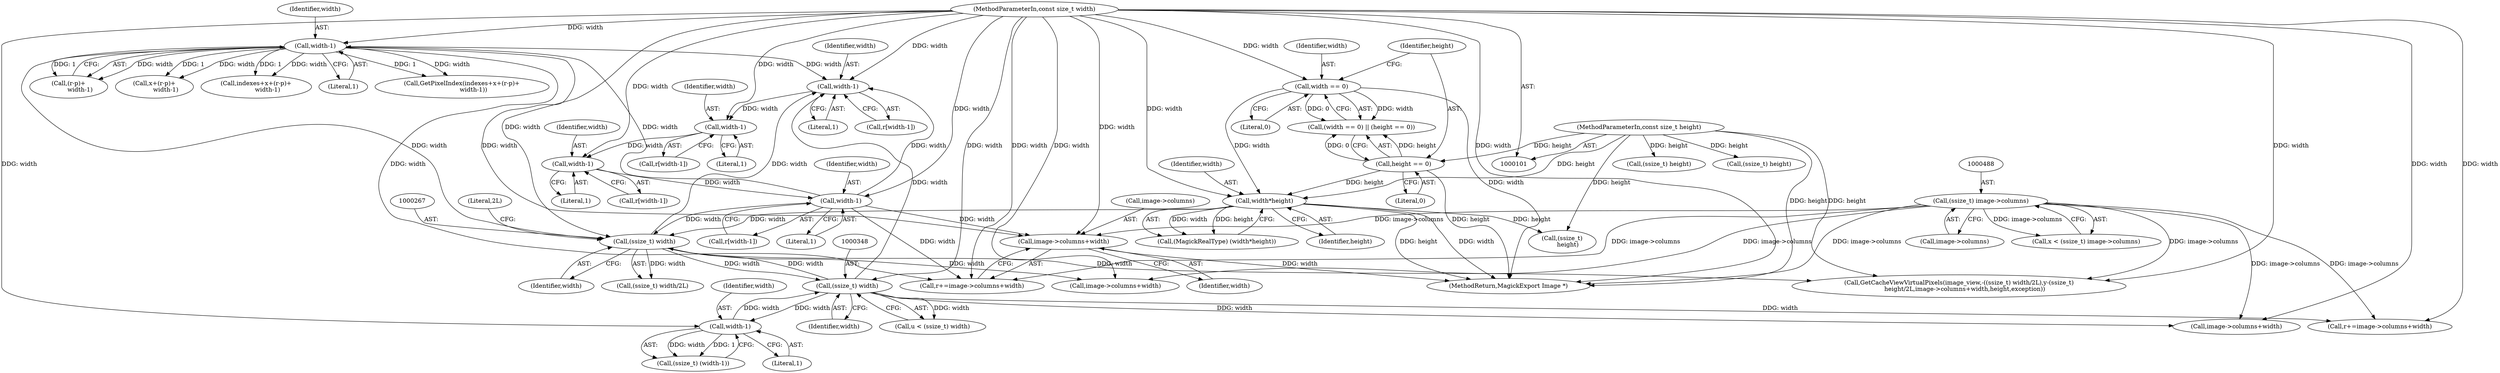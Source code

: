 digraph "0_ImageMagick6_35c7032723d85eee7318ff6c82f031fa2666b773@pointer" {
"1000680" [label="(Call,image->columns+width)"];
"1000487" [label="(Call,(ssize_t) image->columns)"];
"1000675" [label="(Call,width-1)"];
"1000650" [label="(Call,width-1)"];
"1000639" [label="(Call,width-1)"];
"1000628" [label="(Call,width-1)"];
"1000617" [label="(Call,width-1)"];
"1000103" [label="(MethodParameterIn,const size_t width)"];
"1000347" [label="(Call,(ssize_t) width)"];
"1000358" [label="(Call,width-1)"];
"1000266" [label="(Call,(ssize_t) width)"];
"1000218" [label="(Call,width*height)"];
"1000175" [label="(Call,width == 0)"];
"1000178" [label="(Call,height == 0)"];
"1000104" [label="(MethodParameterIn,const size_t height)"];
"1000266" [label="(Call,(ssize_t) width)"];
"1000356" [label="(Call,(ssize_t) (width-1))"];
"1000615" [label="(Call,r[width-1])"];
"1000179" [label="(Identifier,height)"];
"1000269" [label="(Literal,2L)"];
"1000651" [label="(Identifier,width)"];
"1000103" [label="(MethodParameterIn,const size_t width)"];
"1000104" [label="(MethodParameterIn,const size_t height)"];
"1000678" [label="(Call,r+=image->columns+width)"];
"1000652" [label="(Literal,1)"];
"1000219" [label="(Identifier,width)"];
"1000619" [label="(Literal,1)"];
"1000648" [label="(Call,r[width-1])"];
"1000641" [label="(Literal,1)"];
"1000175" [label="(Call,width == 0)"];
"1000485" [label="(Call,x < (ssize_t) image->columns)"];
"1000669" [label="(Call,x+(r-p)+\n            width-1)"];
"1000667" [label="(Call,indexes+x+(r-p)+\n            width-1)"];
"1000639" [label="(Call,width-1)"];
"1000628" [label="(Call,width-1)"];
"1000262" [label="(Call,GetCacheViewVirtualPixels(image_view,-((ssize_t) width/2L),y-(ssize_t)\n      height/2L,image->columns+width,height,exception))"];
"1000476" [label="(Call,image->columns+width)"];
"1000220" [label="(Identifier,height)"];
"1000174" [label="(Call,(width == 0) || (height == 0))"];
"1000677" [label="(Literal,1)"];
"1000680" [label="(Call,image->columns+width)"];
"1000176" [label="(Identifier,width)"];
"1000474" [label="(Call,r+=image->columns+width)"];
"1000358" [label="(Call,width-1)"];
"1000640" [label="(Identifier,width)"];
"1000637" [label="(Call,r[width-1])"];
"1000487" [label="(Call,(ssize_t) image->columns)"];
"1000618" [label="(Identifier,width)"];
"1000345" [label="(Call,u < (ssize_t) width)"];
"1000666" [label="(Call,GetPixelIndex(indexes+x+(r-p)+\n            width-1))"];
"1000359" [label="(Identifier,width)"];
"1000265" [label="(Call,(ssize_t) width/2L)"];
"1000177" [label="(Literal,0)"];
"1000347" [label="(Call,(ssize_t) width)"];
"1000489" [label="(Call,image->columns)"];
"1000893" [label="(MethodReturn,MagickExport Image *)"];
"1000218" [label="(Call,width*height)"];
"1000671" [label="(Call,(r-p)+\n            width-1)"];
"1000277" [label="(Call,image->columns+width)"];
"1000626" [label="(Call,r[width-1])"];
"1000681" [label="(Call,image->columns)"];
"1000630" [label="(Literal,1)"];
"1000650" [label="(Call,width-1)"];
"1000180" [label="(Literal,0)"];
"1000178" [label="(Call,height == 0)"];
"1000349" [label="(Identifier,width)"];
"1000675" [label="(Call,width-1)"];
"1000617" [label="(Call,width-1)"];
"1000273" [label="(Call,(ssize_t)\n      height)"];
"1000684" [label="(Identifier,width)"];
"1000268" [label="(Identifier,width)"];
"1000360" [label="(Literal,1)"];
"1000335" [label="(Call,(ssize_t) height)"];
"1000546" [label="(Call,(ssize_t) height)"];
"1000676" [label="(Identifier,width)"];
"1000629" [label="(Identifier,width)"];
"1000216" [label="(Call,(MagickRealType) (width*height))"];
"1000680" -> "1000678"  [label="AST: "];
"1000680" -> "1000684"  [label="CFG: "];
"1000681" -> "1000680"  [label="AST: "];
"1000684" -> "1000680"  [label="AST: "];
"1000678" -> "1000680"  [label="CFG: "];
"1000680" -> "1000893"  [label="DDG: width"];
"1000487" -> "1000680"  [label="DDG: image->columns"];
"1000675" -> "1000680"  [label="DDG: width"];
"1000650" -> "1000680"  [label="DDG: width"];
"1000103" -> "1000680"  [label="DDG: width"];
"1000487" -> "1000485"  [label="AST: "];
"1000487" -> "1000489"  [label="CFG: "];
"1000488" -> "1000487"  [label="AST: "];
"1000489" -> "1000487"  [label="AST: "];
"1000485" -> "1000487"  [label="CFG: "];
"1000487" -> "1000893"  [label="DDG: image->columns"];
"1000487" -> "1000262"  [label="DDG: image->columns"];
"1000487" -> "1000277"  [label="DDG: image->columns"];
"1000487" -> "1000474"  [label="DDG: image->columns"];
"1000487" -> "1000476"  [label="DDG: image->columns"];
"1000487" -> "1000485"  [label="DDG: image->columns"];
"1000487" -> "1000678"  [label="DDG: image->columns"];
"1000675" -> "1000671"  [label="AST: "];
"1000675" -> "1000677"  [label="CFG: "];
"1000676" -> "1000675"  [label="AST: "];
"1000677" -> "1000675"  [label="AST: "];
"1000671" -> "1000675"  [label="CFG: "];
"1000675" -> "1000266"  [label="DDG: width"];
"1000675" -> "1000617"  [label="DDG: width"];
"1000675" -> "1000666"  [label="DDG: width"];
"1000675" -> "1000666"  [label="DDG: 1"];
"1000675" -> "1000667"  [label="DDG: width"];
"1000675" -> "1000667"  [label="DDG: 1"];
"1000675" -> "1000669"  [label="DDG: width"];
"1000675" -> "1000669"  [label="DDG: 1"];
"1000675" -> "1000671"  [label="DDG: width"];
"1000675" -> "1000671"  [label="DDG: 1"];
"1000650" -> "1000675"  [label="DDG: width"];
"1000103" -> "1000675"  [label="DDG: width"];
"1000675" -> "1000678"  [label="DDG: width"];
"1000650" -> "1000648"  [label="AST: "];
"1000650" -> "1000652"  [label="CFG: "];
"1000651" -> "1000650"  [label="AST: "];
"1000652" -> "1000650"  [label="AST: "];
"1000648" -> "1000650"  [label="CFG: "];
"1000650" -> "1000266"  [label="DDG: width"];
"1000650" -> "1000617"  [label="DDG: width"];
"1000639" -> "1000650"  [label="DDG: width"];
"1000103" -> "1000650"  [label="DDG: width"];
"1000650" -> "1000678"  [label="DDG: width"];
"1000639" -> "1000637"  [label="AST: "];
"1000639" -> "1000641"  [label="CFG: "];
"1000640" -> "1000639"  [label="AST: "];
"1000641" -> "1000639"  [label="AST: "];
"1000637" -> "1000639"  [label="CFG: "];
"1000628" -> "1000639"  [label="DDG: width"];
"1000103" -> "1000639"  [label="DDG: width"];
"1000628" -> "1000626"  [label="AST: "];
"1000628" -> "1000630"  [label="CFG: "];
"1000629" -> "1000628"  [label="AST: "];
"1000630" -> "1000628"  [label="AST: "];
"1000626" -> "1000628"  [label="CFG: "];
"1000617" -> "1000628"  [label="DDG: width"];
"1000103" -> "1000628"  [label="DDG: width"];
"1000617" -> "1000615"  [label="AST: "];
"1000617" -> "1000619"  [label="CFG: "];
"1000618" -> "1000617"  [label="AST: "];
"1000619" -> "1000617"  [label="AST: "];
"1000615" -> "1000617"  [label="CFG: "];
"1000103" -> "1000617"  [label="DDG: width"];
"1000347" -> "1000617"  [label="DDG: width"];
"1000266" -> "1000617"  [label="DDG: width"];
"1000103" -> "1000101"  [label="AST: "];
"1000103" -> "1000893"  [label="DDG: width"];
"1000103" -> "1000175"  [label="DDG: width"];
"1000103" -> "1000218"  [label="DDG: width"];
"1000103" -> "1000266"  [label="DDG: width"];
"1000103" -> "1000262"  [label="DDG: width"];
"1000103" -> "1000277"  [label="DDG: width"];
"1000103" -> "1000347"  [label="DDG: width"];
"1000103" -> "1000358"  [label="DDG: width"];
"1000103" -> "1000474"  [label="DDG: width"];
"1000103" -> "1000476"  [label="DDG: width"];
"1000103" -> "1000678"  [label="DDG: width"];
"1000347" -> "1000345"  [label="AST: "];
"1000347" -> "1000349"  [label="CFG: "];
"1000348" -> "1000347"  [label="AST: "];
"1000349" -> "1000347"  [label="AST: "];
"1000345" -> "1000347"  [label="CFG: "];
"1000347" -> "1000266"  [label="DDG: width"];
"1000347" -> "1000345"  [label="DDG: width"];
"1000358" -> "1000347"  [label="DDG: width"];
"1000266" -> "1000347"  [label="DDG: width"];
"1000347" -> "1000358"  [label="DDG: width"];
"1000347" -> "1000474"  [label="DDG: width"];
"1000347" -> "1000476"  [label="DDG: width"];
"1000358" -> "1000356"  [label="AST: "];
"1000358" -> "1000360"  [label="CFG: "];
"1000359" -> "1000358"  [label="AST: "];
"1000360" -> "1000358"  [label="AST: "];
"1000356" -> "1000358"  [label="CFG: "];
"1000358" -> "1000356"  [label="DDG: width"];
"1000358" -> "1000356"  [label="DDG: 1"];
"1000266" -> "1000265"  [label="AST: "];
"1000266" -> "1000268"  [label="CFG: "];
"1000267" -> "1000266"  [label="AST: "];
"1000268" -> "1000266"  [label="AST: "];
"1000269" -> "1000266"  [label="CFG: "];
"1000266" -> "1000265"  [label="DDG: width"];
"1000218" -> "1000266"  [label="DDG: width"];
"1000266" -> "1000262"  [label="DDG: width"];
"1000266" -> "1000277"  [label="DDG: width"];
"1000218" -> "1000216"  [label="AST: "];
"1000218" -> "1000220"  [label="CFG: "];
"1000219" -> "1000218"  [label="AST: "];
"1000220" -> "1000218"  [label="AST: "];
"1000216" -> "1000218"  [label="CFG: "];
"1000218" -> "1000893"  [label="DDG: width"];
"1000218" -> "1000893"  [label="DDG: height"];
"1000218" -> "1000216"  [label="DDG: width"];
"1000218" -> "1000216"  [label="DDG: height"];
"1000175" -> "1000218"  [label="DDG: width"];
"1000178" -> "1000218"  [label="DDG: height"];
"1000104" -> "1000218"  [label="DDG: height"];
"1000218" -> "1000273"  [label="DDG: height"];
"1000175" -> "1000174"  [label="AST: "];
"1000175" -> "1000177"  [label="CFG: "];
"1000176" -> "1000175"  [label="AST: "];
"1000177" -> "1000175"  [label="AST: "];
"1000179" -> "1000175"  [label="CFG: "];
"1000174" -> "1000175"  [label="CFG: "];
"1000175" -> "1000893"  [label="DDG: width"];
"1000175" -> "1000174"  [label="DDG: width"];
"1000175" -> "1000174"  [label="DDG: 0"];
"1000178" -> "1000174"  [label="AST: "];
"1000178" -> "1000180"  [label="CFG: "];
"1000179" -> "1000178"  [label="AST: "];
"1000180" -> "1000178"  [label="AST: "];
"1000174" -> "1000178"  [label="CFG: "];
"1000178" -> "1000893"  [label="DDG: height"];
"1000178" -> "1000174"  [label="DDG: height"];
"1000178" -> "1000174"  [label="DDG: 0"];
"1000104" -> "1000178"  [label="DDG: height"];
"1000104" -> "1000101"  [label="AST: "];
"1000104" -> "1000893"  [label="DDG: height"];
"1000104" -> "1000273"  [label="DDG: height"];
"1000104" -> "1000262"  [label="DDG: height"];
"1000104" -> "1000335"  [label="DDG: height"];
"1000104" -> "1000546"  [label="DDG: height"];
}
